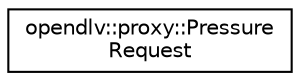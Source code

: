 digraph "Graphical Class Hierarchy"
{
 // LATEX_PDF_SIZE
  edge [fontname="Helvetica",fontsize="10",labelfontname="Helvetica",labelfontsize="10"];
  node [fontname="Helvetica",fontsize="10",shape=record];
  rankdir="LR";
  Node0 [label="opendlv::proxy::Pressure\lRequest",height=0.2,width=0.4,color="black", fillcolor="white", style="filled",URL="$classopendlv_1_1proxy_1_1PressureRequest.html",tooltip=" "];
}
